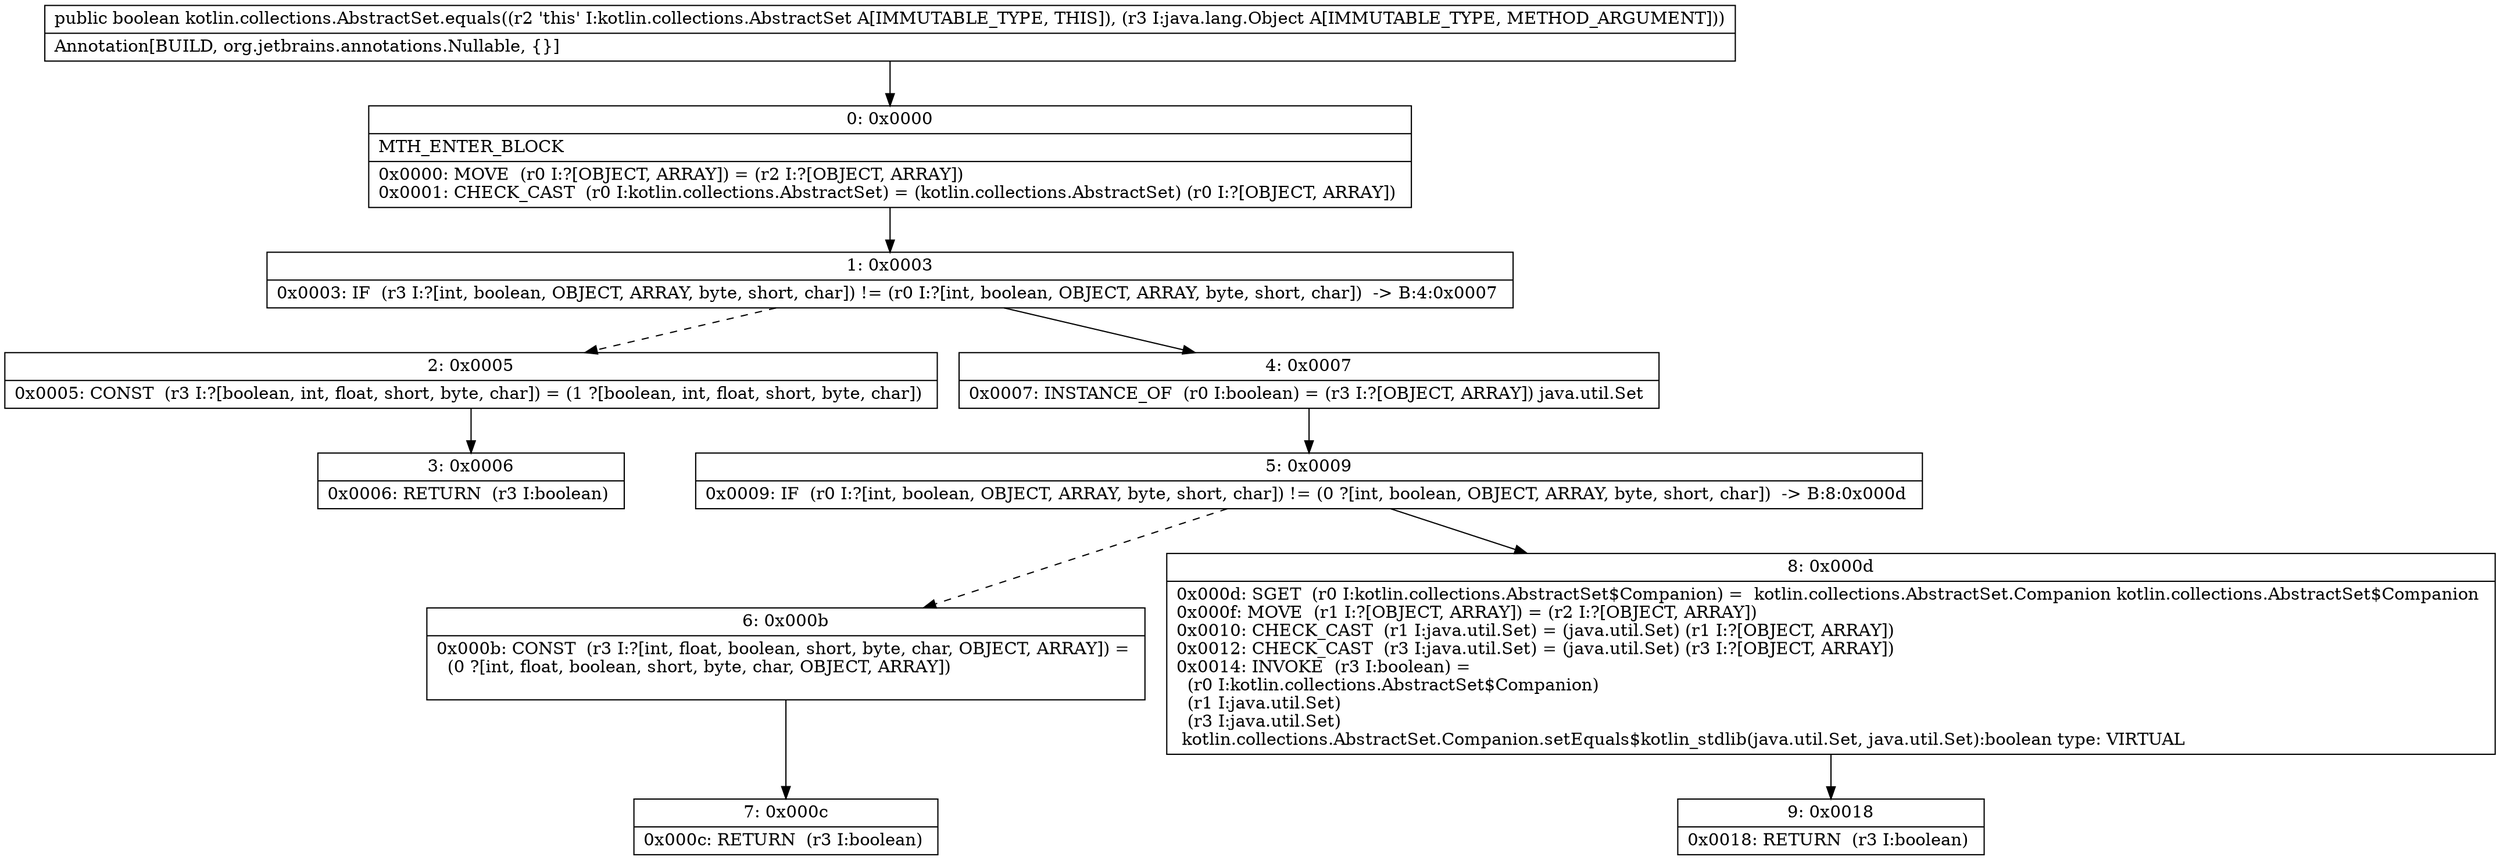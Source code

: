 digraph "CFG forkotlin.collections.AbstractSet.equals(Ljava\/lang\/Object;)Z" {
Node_0 [shape=record,label="{0\:\ 0x0000|MTH_ENTER_BLOCK\l|0x0000: MOVE  (r0 I:?[OBJECT, ARRAY]) = (r2 I:?[OBJECT, ARRAY]) \l0x0001: CHECK_CAST  (r0 I:kotlin.collections.AbstractSet) = (kotlin.collections.AbstractSet) (r0 I:?[OBJECT, ARRAY]) \l}"];
Node_1 [shape=record,label="{1\:\ 0x0003|0x0003: IF  (r3 I:?[int, boolean, OBJECT, ARRAY, byte, short, char]) != (r0 I:?[int, boolean, OBJECT, ARRAY, byte, short, char])  \-\> B:4:0x0007 \l}"];
Node_2 [shape=record,label="{2\:\ 0x0005|0x0005: CONST  (r3 I:?[boolean, int, float, short, byte, char]) = (1 ?[boolean, int, float, short, byte, char]) \l}"];
Node_3 [shape=record,label="{3\:\ 0x0006|0x0006: RETURN  (r3 I:boolean) \l}"];
Node_4 [shape=record,label="{4\:\ 0x0007|0x0007: INSTANCE_OF  (r0 I:boolean) = (r3 I:?[OBJECT, ARRAY]) java.util.Set \l}"];
Node_5 [shape=record,label="{5\:\ 0x0009|0x0009: IF  (r0 I:?[int, boolean, OBJECT, ARRAY, byte, short, char]) != (0 ?[int, boolean, OBJECT, ARRAY, byte, short, char])  \-\> B:8:0x000d \l}"];
Node_6 [shape=record,label="{6\:\ 0x000b|0x000b: CONST  (r3 I:?[int, float, boolean, short, byte, char, OBJECT, ARRAY]) = \l  (0 ?[int, float, boolean, short, byte, char, OBJECT, ARRAY])\l \l}"];
Node_7 [shape=record,label="{7\:\ 0x000c|0x000c: RETURN  (r3 I:boolean) \l}"];
Node_8 [shape=record,label="{8\:\ 0x000d|0x000d: SGET  (r0 I:kotlin.collections.AbstractSet$Companion) =  kotlin.collections.AbstractSet.Companion kotlin.collections.AbstractSet$Companion \l0x000f: MOVE  (r1 I:?[OBJECT, ARRAY]) = (r2 I:?[OBJECT, ARRAY]) \l0x0010: CHECK_CAST  (r1 I:java.util.Set) = (java.util.Set) (r1 I:?[OBJECT, ARRAY]) \l0x0012: CHECK_CAST  (r3 I:java.util.Set) = (java.util.Set) (r3 I:?[OBJECT, ARRAY]) \l0x0014: INVOKE  (r3 I:boolean) = \l  (r0 I:kotlin.collections.AbstractSet$Companion)\l  (r1 I:java.util.Set)\l  (r3 I:java.util.Set)\l kotlin.collections.AbstractSet.Companion.setEquals$kotlin_stdlib(java.util.Set, java.util.Set):boolean type: VIRTUAL \l}"];
Node_9 [shape=record,label="{9\:\ 0x0018|0x0018: RETURN  (r3 I:boolean) \l}"];
MethodNode[shape=record,label="{public boolean kotlin.collections.AbstractSet.equals((r2 'this' I:kotlin.collections.AbstractSet A[IMMUTABLE_TYPE, THIS]), (r3 I:java.lang.Object A[IMMUTABLE_TYPE, METHOD_ARGUMENT]))  | Annotation[BUILD, org.jetbrains.annotations.Nullable, \{\}]\l}"];
MethodNode -> Node_0;
Node_0 -> Node_1;
Node_1 -> Node_2[style=dashed];
Node_1 -> Node_4;
Node_2 -> Node_3;
Node_4 -> Node_5;
Node_5 -> Node_6[style=dashed];
Node_5 -> Node_8;
Node_6 -> Node_7;
Node_8 -> Node_9;
}

